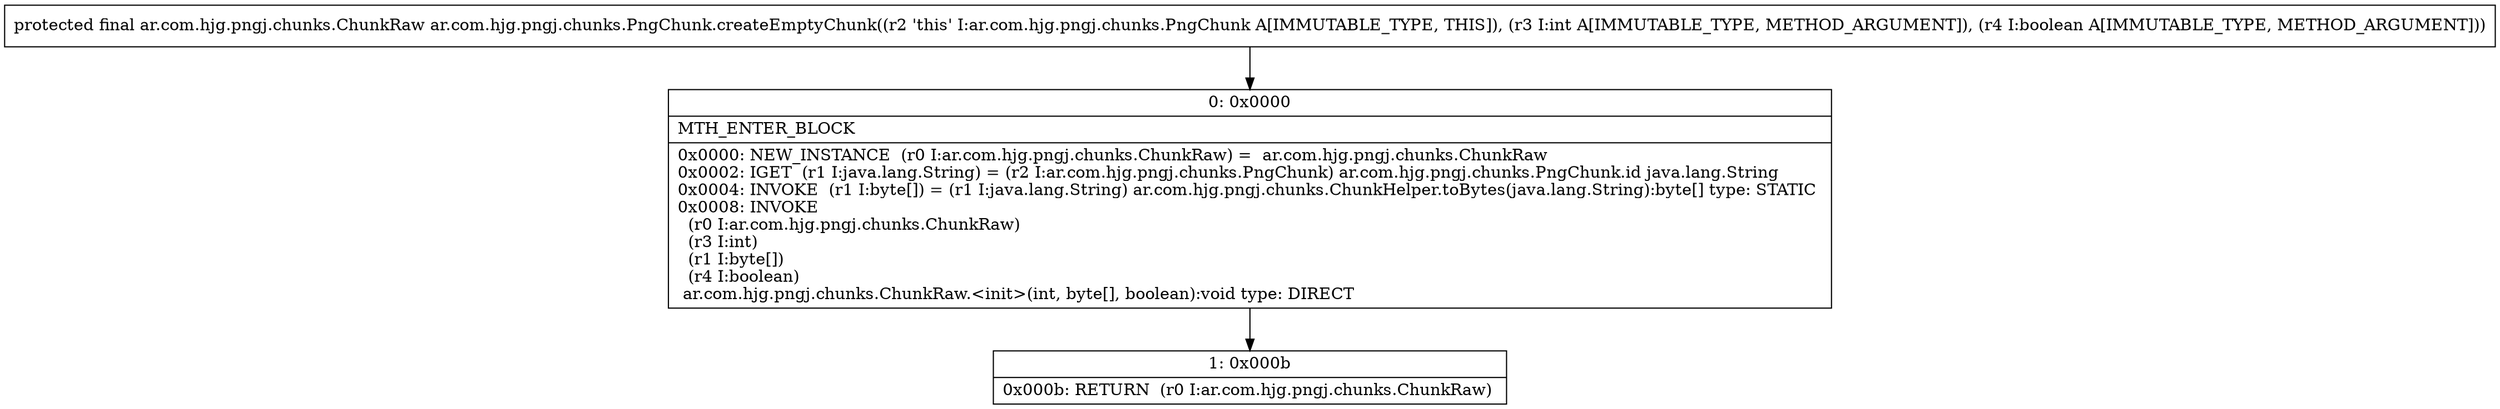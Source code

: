 digraph "CFG forar.com.hjg.pngj.chunks.PngChunk.createEmptyChunk(IZ)Lar\/com\/hjg\/pngj\/chunks\/ChunkRaw;" {
Node_0 [shape=record,label="{0\:\ 0x0000|MTH_ENTER_BLOCK\l|0x0000: NEW_INSTANCE  (r0 I:ar.com.hjg.pngj.chunks.ChunkRaw) =  ar.com.hjg.pngj.chunks.ChunkRaw \l0x0002: IGET  (r1 I:java.lang.String) = (r2 I:ar.com.hjg.pngj.chunks.PngChunk) ar.com.hjg.pngj.chunks.PngChunk.id java.lang.String \l0x0004: INVOKE  (r1 I:byte[]) = (r1 I:java.lang.String) ar.com.hjg.pngj.chunks.ChunkHelper.toBytes(java.lang.String):byte[] type: STATIC \l0x0008: INVOKE  \l  (r0 I:ar.com.hjg.pngj.chunks.ChunkRaw)\l  (r3 I:int)\l  (r1 I:byte[])\l  (r4 I:boolean)\l ar.com.hjg.pngj.chunks.ChunkRaw.\<init\>(int, byte[], boolean):void type: DIRECT \l}"];
Node_1 [shape=record,label="{1\:\ 0x000b|0x000b: RETURN  (r0 I:ar.com.hjg.pngj.chunks.ChunkRaw) \l}"];
MethodNode[shape=record,label="{protected final ar.com.hjg.pngj.chunks.ChunkRaw ar.com.hjg.pngj.chunks.PngChunk.createEmptyChunk((r2 'this' I:ar.com.hjg.pngj.chunks.PngChunk A[IMMUTABLE_TYPE, THIS]), (r3 I:int A[IMMUTABLE_TYPE, METHOD_ARGUMENT]), (r4 I:boolean A[IMMUTABLE_TYPE, METHOD_ARGUMENT])) }"];
MethodNode -> Node_0;
Node_0 -> Node_1;
}

